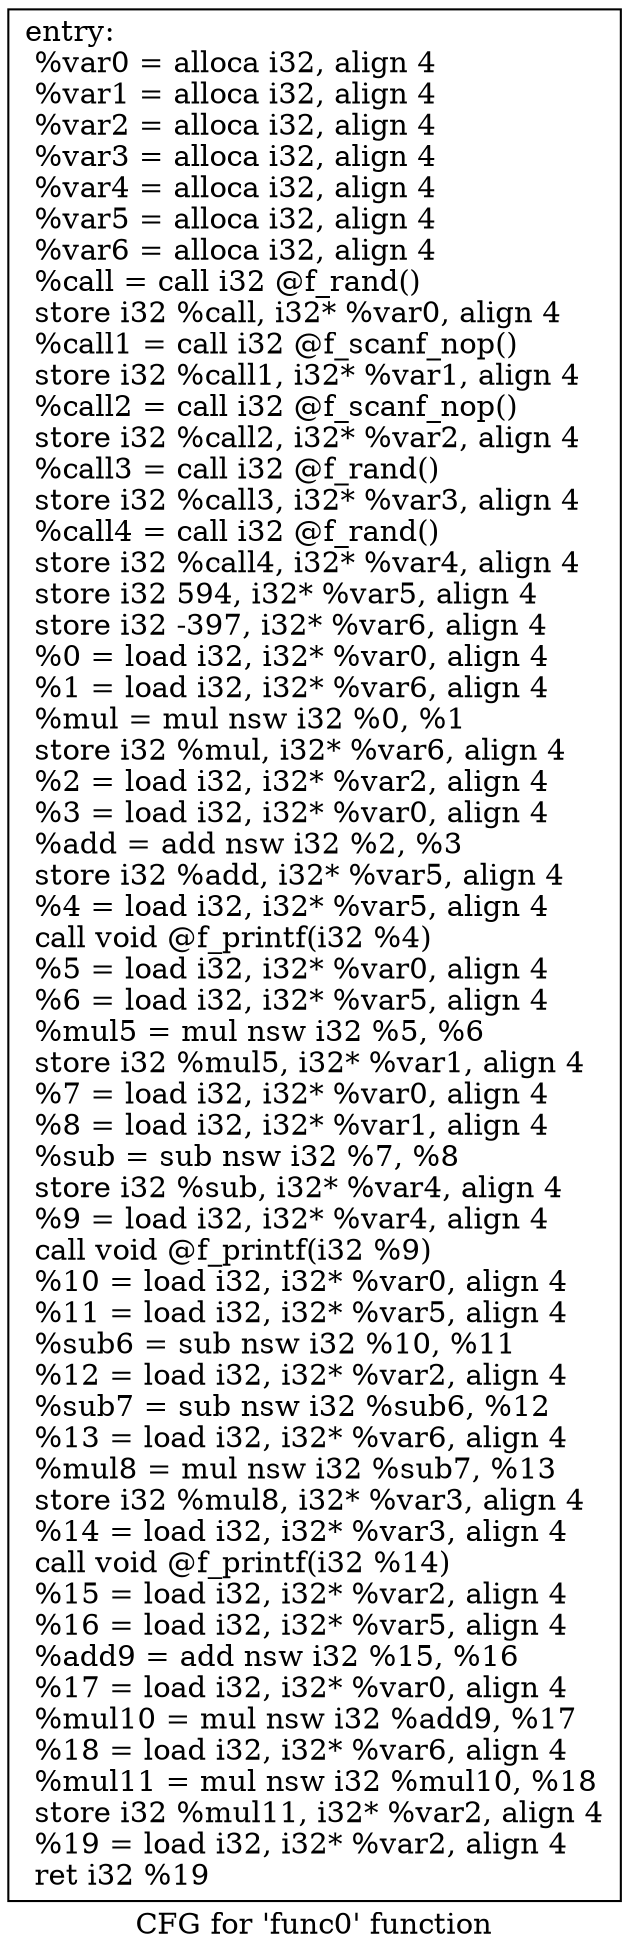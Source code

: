 digraph "CFG for 'func0' function" {
	label="CFG for 'func0' function";

	Node0x5603648fd550 [shape=record,label="{entry:\l  %var0 = alloca i32, align 4\l  %var1 = alloca i32, align 4\l  %var2 = alloca i32, align 4\l  %var3 = alloca i32, align 4\l  %var4 = alloca i32, align 4\l  %var5 = alloca i32, align 4\l  %var6 = alloca i32, align 4\l  %call = call i32 @f_rand()\l  store i32 %call, i32* %var0, align 4\l  %call1 = call i32 @f_scanf_nop()\l  store i32 %call1, i32* %var1, align 4\l  %call2 = call i32 @f_scanf_nop()\l  store i32 %call2, i32* %var2, align 4\l  %call3 = call i32 @f_rand()\l  store i32 %call3, i32* %var3, align 4\l  %call4 = call i32 @f_rand()\l  store i32 %call4, i32* %var4, align 4\l  store i32 594, i32* %var5, align 4\l  store i32 -397, i32* %var6, align 4\l  %0 = load i32, i32* %var0, align 4\l  %1 = load i32, i32* %var6, align 4\l  %mul = mul nsw i32 %0, %1\l  store i32 %mul, i32* %var6, align 4\l  %2 = load i32, i32* %var2, align 4\l  %3 = load i32, i32* %var0, align 4\l  %add = add nsw i32 %2, %3\l  store i32 %add, i32* %var5, align 4\l  %4 = load i32, i32* %var5, align 4\l  call void @f_printf(i32 %4)\l  %5 = load i32, i32* %var0, align 4\l  %6 = load i32, i32* %var5, align 4\l  %mul5 = mul nsw i32 %5, %6\l  store i32 %mul5, i32* %var1, align 4\l  %7 = load i32, i32* %var0, align 4\l  %8 = load i32, i32* %var1, align 4\l  %sub = sub nsw i32 %7, %8\l  store i32 %sub, i32* %var4, align 4\l  %9 = load i32, i32* %var4, align 4\l  call void @f_printf(i32 %9)\l  %10 = load i32, i32* %var0, align 4\l  %11 = load i32, i32* %var5, align 4\l  %sub6 = sub nsw i32 %10, %11\l  %12 = load i32, i32* %var2, align 4\l  %sub7 = sub nsw i32 %sub6, %12\l  %13 = load i32, i32* %var6, align 4\l  %mul8 = mul nsw i32 %sub7, %13\l  store i32 %mul8, i32* %var3, align 4\l  %14 = load i32, i32* %var3, align 4\l  call void @f_printf(i32 %14)\l  %15 = load i32, i32* %var2, align 4\l  %16 = load i32, i32* %var5, align 4\l  %add9 = add nsw i32 %15, %16\l  %17 = load i32, i32* %var0, align 4\l  %mul10 = mul nsw i32 %add9, %17\l  %18 = load i32, i32* %var6, align 4\l  %mul11 = mul nsw i32 %mul10, %18\l  store i32 %mul11, i32* %var2, align 4\l  %19 = load i32, i32* %var2, align 4\l  ret i32 %19\l}"];
}
